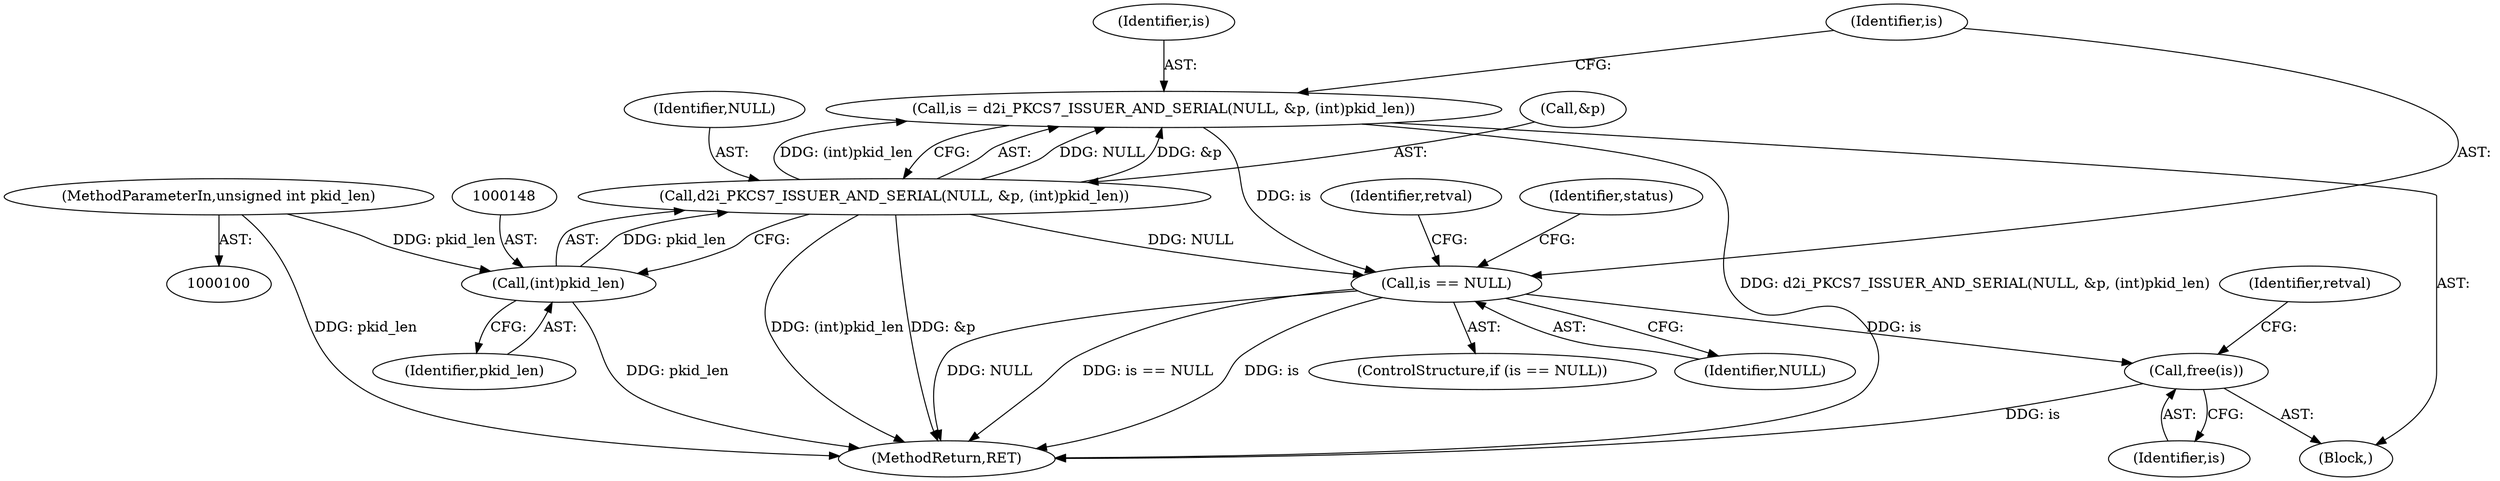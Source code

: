 digraph "0_krb5_f249555301940c6df3a2cdda13b56b5674eebc2e@API" {
"1000194" [label="(Call,free(is))"];
"1000151" [label="(Call,is == NULL)"];
"1000141" [label="(Call,is = d2i_PKCS7_ISSUER_AND_SERIAL(NULL, &p, (int)pkid_len))"];
"1000143" [label="(Call,d2i_PKCS7_ISSUER_AND_SERIAL(NULL, &p, (int)pkid_len))"];
"1000147" [label="(Call,(int)pkid_len)"];
"1000106" [label="(MethodParameterIn,unsigned int pkid_len)"];
"1000142" [label="(Identifier,is)"];
"1000195" [label="(Identifier,is)"];
"1000149" [label="(Identifier,pkid_len)"];
"1000155" [label="(Identifier,retval)"];
"1000108" [label="(Block,)"];
"1000152" [label="(Identifier,is)"];
"1000145" [label="(Call,&p)"];
"1000151" [label="(Call,is == NULL)"];
"1000153" [label="(Identifier,NULL)"];
"1000144" [label="(Identifier,NULL)"];
"1000143" [label="(Call,d2i_PKCS7_ISSUER_AND_SERIAL(NULL, &p, (int)pkid_len))"];
"1000150" [label="(ControlStructure,if (is == NULL))"];
"1000141" [label="(Call,is = d2i_PKCS7_ISSUER_AND_SERIAL(NULL, &p, (int)pkid_len))"];
"1000198" [label="(MethodReturn,RET)"];
"1000106" [label="(MethodParameterIn,unsigned int pkid_len)"];
"1000194" [label="(Call,free(is))"];
"1000147" [label="(Call,(int)pkid_len)"];
"1000157" [label="(Identifier,status)"];
"1000197" [label="(Identifier,retval)"];
"1000194" -> "1000108"  [label="AST: "];
"1000194" -> "1000195"  [label="CFG: "];
"1000195" -> "1000194"  [label="AST: "];
"1000197" -> "1000194"  [label="CFG: "];
"1000194" -> "1000198"  [label="DDG: is"];
"1000151" -> "1000194"  [label="DDG: is"];
"1000151" -> "1000150"  [label="AST: "];
"1000151" -> "1000153"  [label="CFG: "];
"1000152" -> "1000151"  [label="AST: "];
"1000153" -> "1000151"  [label="AST: "];
"1000155" -> "1000151"  [label="CFG: "];
"1000157" -> "1000151"  [label="CFG: "];
"1000151" -> "1000198"  [label="DDG: is == NULL"];
"1000151" -> "1000198"  [label="DDG: is"];
"1000151" -> "1000198"  [label="DDG: NULL"];
"1000141" -> "1000151"  [label="DDG: is"];
"1000143" -> "1000151"  [label="DDG: NULL"];
"1000141" -> "1000108"  [label="AST: "];
"1000141" -> "1000143"  [label="CFG: "];
"1000142" -> "1000141"  [label="AST: "];
"1000143" -> "1000141"  [label="AST: "];
"1000152" -> "1000141"  [label="CFG: "];
"1000141" -> "1000198"  [label="DDG: d2i_PKCS7_ISSUER_AND_SERIAL(NULL, &p, (int)pkid_len)"];
"1000143" -> "1000141"  [label="DDG: NULL"];
"1000143" -> "1000141"  [label="DDG: &p"];
"1000143" -> "1000141"  [label="DDG: (int)pkid_len"];
"1000143" -> "1000147"  [label="CFG: "];
"1000144" -> "1000143"  [label="AST: "];
"1000145" -> "1000143"  [label="AST: "];
"1000147" -> "1000143"  [label="AST: "];
"1000143" -> "1000198"  [label="DDG: &p"];
"1000143" -> "1000198"  [label="DDG: (int)pkid_len"];
"1000147" -> "1000143"  [label="DDG: pkid_len"];
"1000147" -> "1000149"  [label="CFG: "];
"1000148" -> "1000147"  [label="AST: "];
"1000149" -> "1000147"  [label="AST: "];
"1000147" -> "1000198"  [label="DDG: pkid_len"];
"1000106" -> "1000147"  [label="DDG: pkid_len"];
"1000106" -> "1000100"  [label="AST: "];
"1000106" -> "1000198"  [label="DDG: pkid_len"];
}
